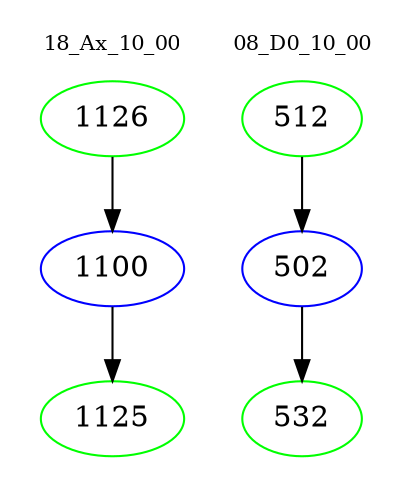 digraph{
subgraph cluster_0 {
color = white
label = "18_Ax_10_00";
fontsize=10;
T0_1126 [label="1126", color="green"]
T0_1126 -> T0_1100 [color="black"]
T0_1100 [label="1100", color="blue"]
T0_1100 -> T0_1125 [color="black"]
T0_1125 [label="1125", color="green"]
}
subgraph cluster_1 {
color = white
label = "08_D0_10_00";
fontsize=10;
T1_512 [label="512", color="green"]
T1_512 -> T1_502 [color="black"]
T1_502 [label="502", color="blue"]
T1_502 -> T1_532 [color="black"]
T1_532 [label="532", color="green"]
}
}

